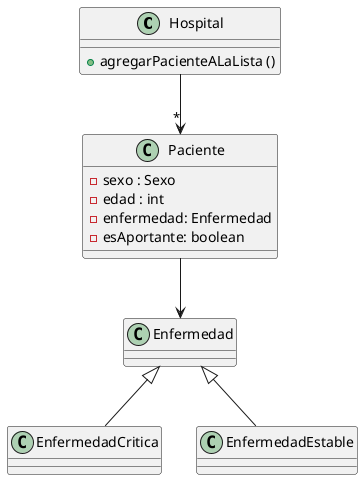 @startuml
class Hospital {
    + agregarPacienteALaLista ()
}

class Paciente {
    - sexo : Sexo
    - edad : int
    - enfermedad: Enfermedad
    - esAportante: boolean
}


Hospital --> "*"Paciente
Paciente --> Enfermedad


Enfermedad <|-- EnfermedadCritica
Enfermedad <|-- EnfermedadEstable




@enduml